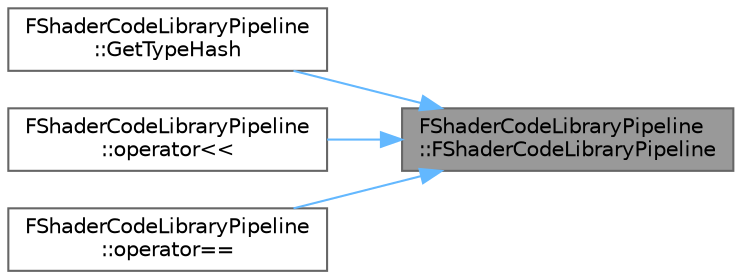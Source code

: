 digraph "FShaderCodeLibraryPipeline::FShaderCodeLibraryPipeline"
{
 // INTERACTIVE_SVG=YES
 // LATEX_PDF_SIZE
  bgcolor="transparent";
  edge [fontname=Helvetica,fontsize=10,labelfontname=Helvetica,labelfontsize=10];
  node [fontname=Helvetica,fontsize=10,shape=box,height=0.2,width=0.4];
  rankdir="RL";
  Node1 [id="Node000001",label="FShaderCodeLibraryPipeline\l::FShaderCodeLibraryPipeline",height=0.2,width=0.4,color="gray40", fillcolor="grey60", style="filled", fontcolor="black",tooltip=" "];
  Node1 -> Node2 [id="edge1_Node000001_Node000002",dir="back",color="steelblue1",style="solid",tooltip=" "];
  Node2 [id="Node000002",label="FShaderCodeLibraryPipeline\l::GetTypeHash",height=0.2,width=0.4,color="grey40", fillcolor="white", style="filled",URL="$d8/d6b/structFShaderCodeLibraryPipeline.html#aac5ea9761f6a51226f3eb677ed790f7d",tooltip=" "];
  Node1 -> Node3 [id="edge2_Node000001_Node000003",dir="back",color="steelblue1",style="solid",tooltip=" "];
  Node3 [id="Node000003",label="FShaderCodeLibraryPipeline\l::operator\<\<",height=0.2,width=0.4,color="grey40", fillcolor="white", style="filled",URL="$d8/d6b/structFShaderCodeLibraryPipeline.html#a95ffe7c77b5b047c45e42c8fff5caca7",tooltip=" "];
  Node1 -> Node4 [id="edge3_Node000001_Node000004",dir="back",color="steelblue1",style="solid",tooltip=" "];
  Node4 [id="Node000004",label="FShaderCodeLibraryPipeline\l::operator==",height=0.2,width=0.4,color="grey40", fillcolor="white", style="filled",URL="$d8/d6b/structFShaderCodeLibraryPipeline.html#a86aad3459bda94eac1ad908b79064b65",tooltip=" "];
}
